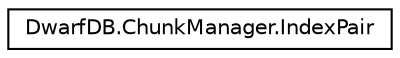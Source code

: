 digraph "Graphical Class Hierarchy"
{
  edge [fontname="Helvetica",fontsize="10",labelfontname="Helvetica",labelfontsize="10"];
  node [fontname="Helvetica",fontsize="10",shape=record];
  rankdir="LR";
  Node1 [label="DwarfDB.ChunkManager.IndexPair",height=0.2,width=0.4,color="black", fillcolor="white", style="filled",URL="$struct_dwarf_d_b_1_1_chunk_manager_1_1_index_pair.html"];
}
